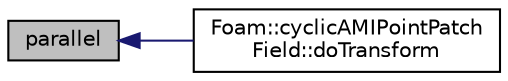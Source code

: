 digraph "parallel"
{
  bgcolor="transparent";
  edge [fontname="Helvetica",fontsize="10",labelfontname="Helvetica",labelfontsize="10"];
  node [fontname="Helvetica",fontsize="10",shape=record];
  rankdir="LR";
  Node1 [label="parallel",height=0.2,width=0.4,color="black", fillcolor="grey75", style="filled", fontcolor="black"];
  Node1 -> Node2 [dir="back",color="midnightblue",fontsize="10",style="solid",fontname="Helvetica"];
  Node2 [label="Foam::cyclicAMIPointPatch\lField::doTransform",height=0.2,width=0.4,color="black",URL="$a00474.html#a090da5e8a71fde37af3b5c374248f6bb",tooltip="Does the patch field perform the transfromation. "];
}
